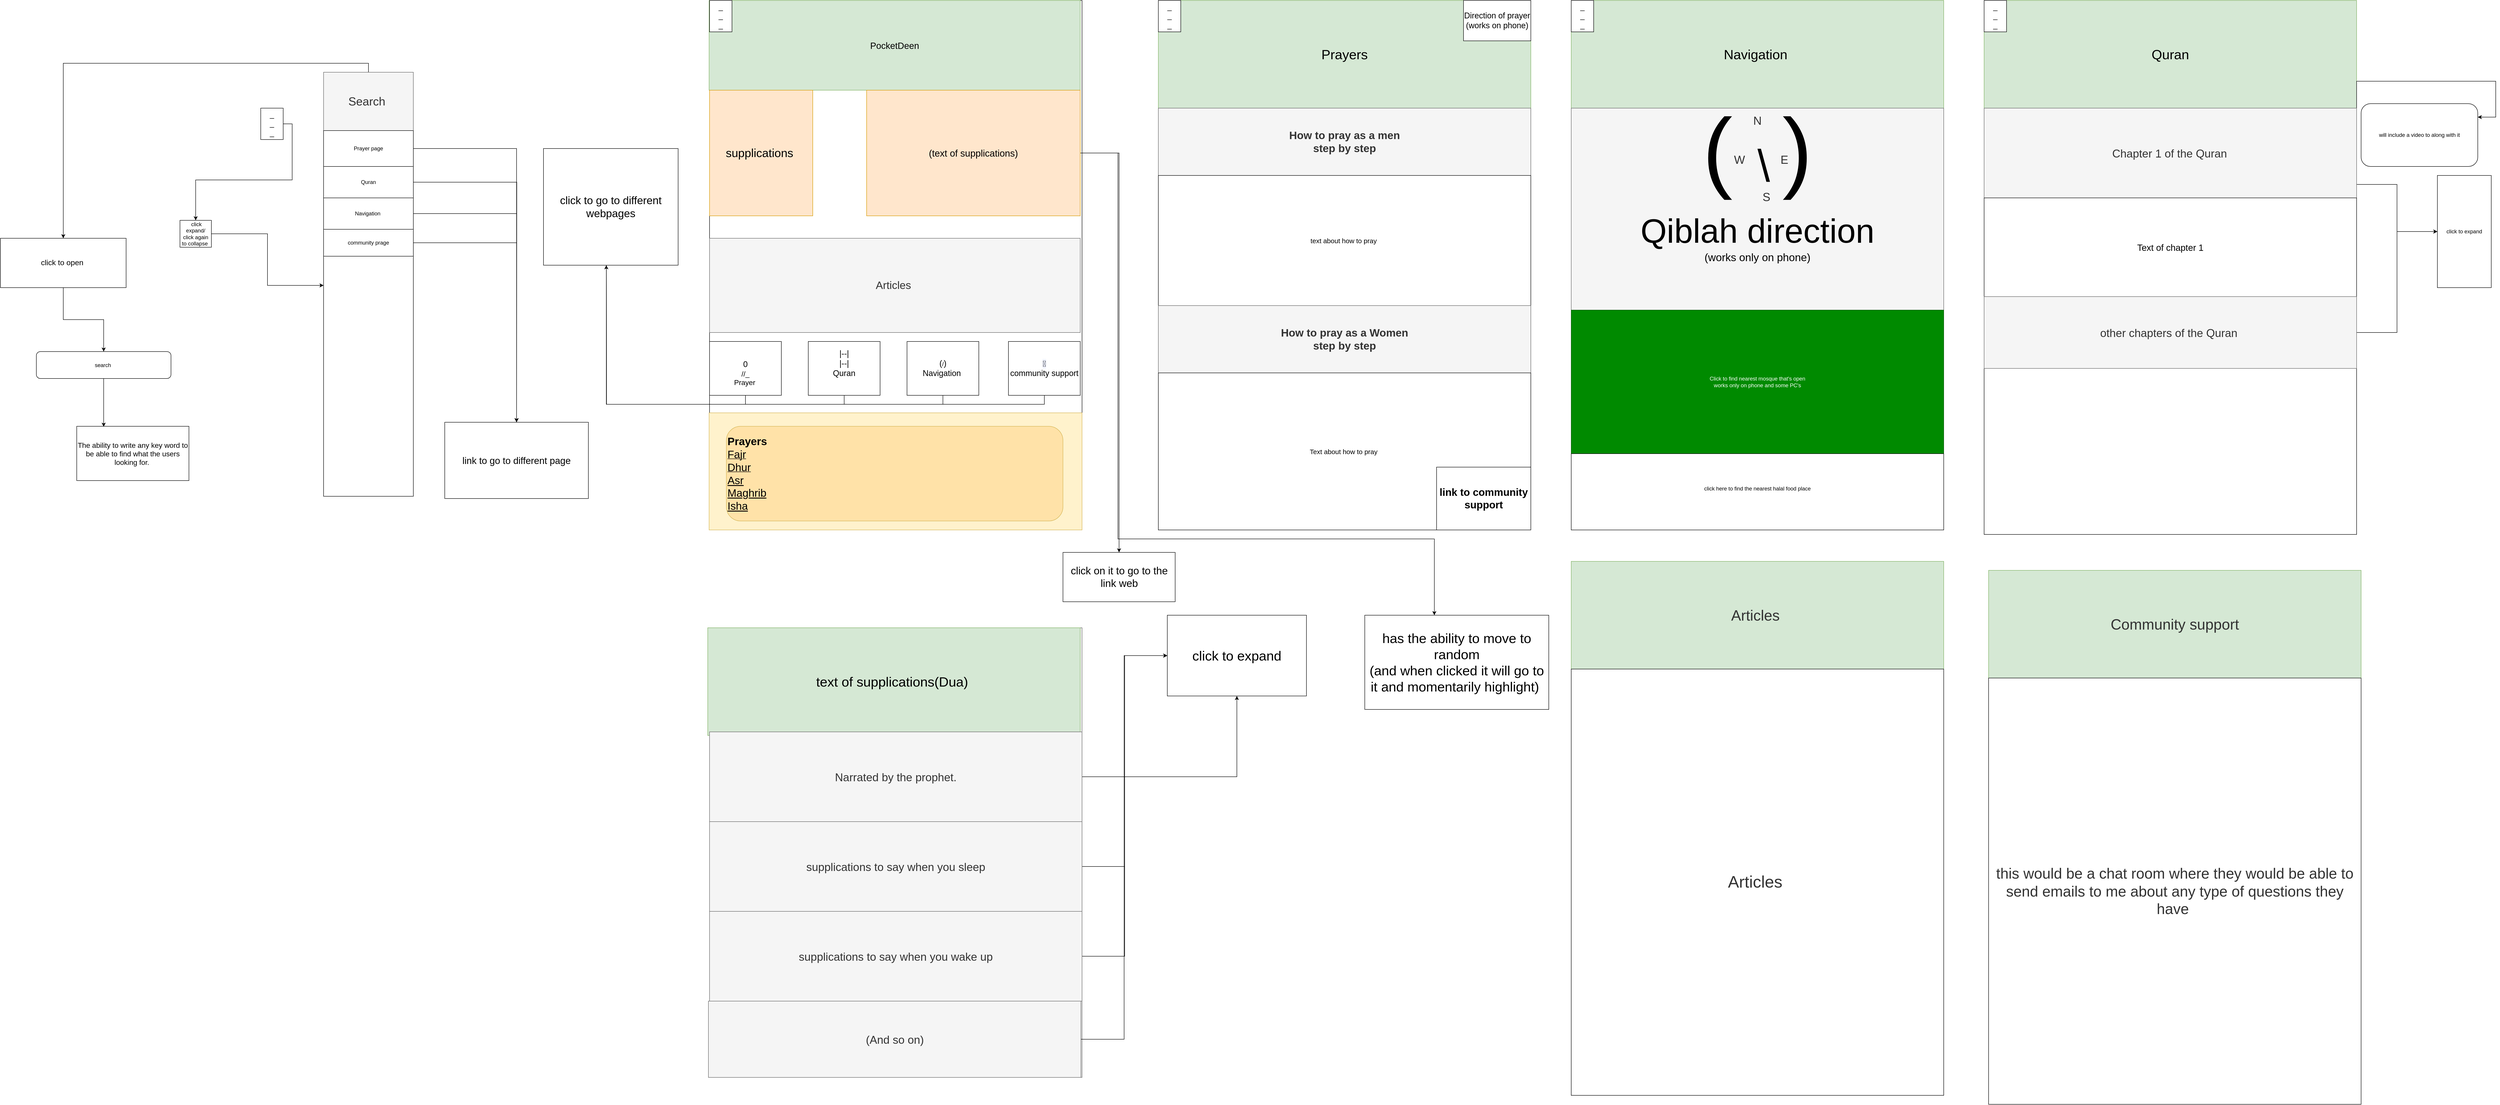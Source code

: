 <mxfile version="28.2.4">
  <diagram name="Page-1" id="fdDb_Myl37PAuaQ8_w7R">
    <mxGraphModel grid="1" page="1" gridSize="10" guides="1" tooltips="1" connect="1" arrows="1" fold="1" pageScale="1" pageWidth="827" pageHeight="1169" background="#ffffff" math="0" shadow="0">
      <root>
        <mxCell id="0" />
        <mxCell id="1" parent="0" />
        <mxCell id="-fsawPVUWkPRRmqvCutC-18" value="" style="rounded=0;whiteSpace=wrap;html=1;" vertex="1" parent="1">
          <mxGeometry x="1920" y="1260" width="830" height="1180" as="geometry" />
        </mxCell>
        <mxCell id="fMx6wqxQnJzOyqXqfQoJ-1" value="" style="rounded=0;whiteSpace=wrap;html=1;" vertex="1" parent="1">
          <mxGeometry width="830" height="1180" as="geometry" />
        </mxCell>
        <mxCell id="805hcmTVErdqekozYT9V-1" value="&lt;font style=&quot;font-size: 20px;&quot;&gt;PocketDeen&lt;/font&gt;" style="rounded=0;whiteSpace=wrap;html=1;fillColor=#d5e8d4;strokeColor=#82b366;" vertex="1" parent="1">
          <mxGeometry x="-1" width="827" height="200" as="geometry" />
        </mxCell>
        <mxCell id="805hcmTVErdqekozYT9V-2" value="&lt;font style=&quot;font-size: 17px;&quot;&gt;_&lt;/font&gt;&lt;div&gt;&lt;font style=&quot;font-size: 17px;&quot;&gt;_&lt;/font&gt;&lt;/div&gt;&lt;div&gt;&lt;font style=&quot;font-size: 17px;&quot;&gt;_&lt;/font&gt;&lt;/div&gt;" style="whiteSpace=wrap;html=1;" vertex="1" parent="1">
          <mxGeometry width="50" height="70" as="geometry" />
        </mxCell>
        <mxCell id="805hcmTVErdqekozYT9V-5" value="&lt;span style=&quot;font-size: 26px;&quot;&gt;supplications&amp;nbsp;&lt;/span&gt;" style="rounded=0;whiteSpace=wrap;html=1;fillColor=#ffe6cc;strokeColor=#d79b00;" vertex="1" parent="1">
          <mxGeometry y="200" width="230" height="280" as="geometry" />
        </mxCell>
        <mxCell id="iSZPZbHc6knosvzS08QK-1" style="edgeStyle=orthogonalEdgeStyle;rounded=0;orthogonalLoop=1;jettySize=auto;html=1;exitX=1;exitY=0.5;exitDx=0;exitDy=0;" edge="1" parent="1" source="805hcmTVErdqekozYT9V-6" target="iSZPZbHc6knosvzS08QK-3">
          <mxGeometry relative="1" as="geometry">
            <mxPoint x="920" y="1420" as="targetPoint" />
          </mxGeometry>
        </mxCell>
        <mxCell id="-fsawPVUWkPRRmqvCutC-8" style="edgeStyle=orthogonalEdgeStyle;rounded=0;orthogonalLoop=1;jettySize=auto;html=1;exitX=1;exitY=0.5;exitDx=0;exitDy=0;" edge="1" parent="1" source="805hcmTVErdqekozYT9V-6" target="-fsawPVUWkPRRmqvCutC-7">
          <mxGeometry relative="1" as="geometry">
            <Array as="points">
              <mxPoint x="910" y="340" />
              <mxPoint x="910" y="1200" />
              <mxPoint x="1615" y="1200" />
            </Array>
          </mxGeometry>
        </mxCell>
        <mxCell id="805hcmTVErdqekozYT9V-6" value="&lt;font style=&quot;font-size: 21px;&quot;&gt;(text of supplications)&lt;/font&gt;" style="rounded=0;whiteSpace=wrap;html=1;fillColor=#ffe6cc;strokeColor=#d79b00;" vertex="1" parent="1">
          <mxGeometry x="350" y="200" width="476" height="280" as="geometry" />
        </mxCell>
        <mxCell id="805hcmTVErdqekozYT9V-9" value="&lt;font style=&quot;font-size: 24px;&quot;&gt;Articles&amp;nbsp;&lt;/font&gt;" style="rounded=0;whiteSpace=wrap;html=1;fillColor=#f5f5f5;fontColor=#333333;strokeColor=#666666;" vertex="1" parent="1">
          <mxGeometry y="530" width="826" height="210" as="geometry" />
        </mxCell>
        <mxCell id="fMx6wqxQnJzOyqXqfQoJ-40" style="edgeStyle=orthogonalEdgeStyle;rounded=0;orthogonalLoop=1;jettySize=auto;html=1;exitX=0.5;exitY=1;exitDx=0;exitDy=0;entryX=0.5;entryY=1;entryDx=0;entryDy=0;" edge="1" parent="1" source="805hcmTVErdqekozYT9V-10" target="fMx6wqxQnJzOyqXqfQoJ-36">
          <mxGeometry relative="1" as="geometry">
            <Array as="points">
              <mxPoint x="80" y="900" />
              <mxPoint x="-230" y="900" />
              <mxPoint x="-230" y="560" />
            </Array>
          </mxGeometry>
        </mxCell>
        <mxCell id="805hcmTVErdqekozYT9V-10" value="&lt;div&gt;&lt;font style=&quot;font-size: 18px;&quot;&gt;&lt;br&gt;&lt;/font&gt;&lt;/div&gt;&lt;div&gt;&lt;font style=&quot;font-size: 18px;&quot;&gt;0&lt;/font&gt;&lt;/div&gt;&lt;div&gt;&lt;span style=&quot;font-size: 16px;&quot;&gt;//_&lt;/span&gt;&lt;/div&gt;&lt;font style=&quot;font-size: 16px;&quot;&gt;Prayer&lt;/font&gt;&amp;nbsp;" style="rounded=0;whiteSpace=wrap;html=1;" vertex="1" parent="1">
          <mxGeometry y="760" width="160" height="120" as="geometry" />
        </mxCell>
        <mxCell id="fMx6wqxQnJzOyqXqfQoJ-41" style="edgeStyle=orthogonalEdgeStyle;rounded=0;orthogonalLoop=1;jettySize=auto;html=1;exitX=0.5;exitY=1;exitDx=0;exitDy=0;" edge="1" parent="1" source="805hcmTVErdqekozYT9V-12">
          <mxGeometry relative="1" as="geometry">
            <mxPoint x="-230.0" y="560.0" as="targetPoint" />
          </mxGeometry>
        </mxCell>
        <mxCell id="805hcmTVErdqekozYT9V-12" value="&lt;div&gt;&lt;span style=&quot;font-size: 18px;&quot;&gt;|--|&lt;/span&gt;&lt;/div&gt;&lt;div&gt;&lt;span style=&quot;font-size: 18px;&quot;&gt;|--|&lt;/span&gt;&lt;/div&gt;&lt;div&gt;&lt;span style=&quot;background-color: transparent; color: light-dark(rgb(0, 0, 0), rgb(255, 255, 255)); font-size: 18px;&quot;&gt;Quran&lt;/span&gt;&lt;/div&gt;&lt;div&gt;&lt;span style=&quot;background-color: transparent; color: light-dark(rgb(0, 0, 0), rgb(255, 255, 255)); font-size: 18px;&quot;&gt;&lt;br&gt;&lt;/span&gt;&lt;/div&gt;" style="rounded=0;whiteSpace=wrap;html=1;" vertex="1" parent="1">
          <mxGeometry x="220" y="760" width="160" height="120" as="geometry" />
        </mxCell>
        <mxCell id="fMx6wqxQnJzOyqXqfQoJ-42" style="edgeStyle=orthogonalEdgeStyle;rounded=0;orthogonalLoop=1;jettySize=auto;html=1;exitX=0.5;exitY=1;exitDx=0;exitDy=0;" edge="1" parent="1" source="805hcmTVErdqekozYT9V-13" target="fMx6wqxQnJzOyqXqfQoJ-36">
          <mxGeometry relative="1" as="geometry">
            <Array as="points">
              <mxPoint x="520" y="900" />
              <mxPoint x="-230" y="900" />
            </Array>
          </mxGeometry>
        </mxCell>
        <mxCell id="805hcmTVErdqekozYT9V-13" value="&lt;div&gt;&lt;span style=&quot;font-size: 18px;&quot;&gt;(&lt;/span&gt;&lt;font style=&quot;font-size: 13px;&quot;&gt;/&lt;/font&gt;&lt;span style=&quot;font-size: 18px;&quot;&gt;)&lt;/span&gt;&lt;/div&gt;&lt;font style=&quot;font-size: 18px;&quot;&gt;Navigation&amp;nbsp;&lt;/font&gt;" style="rounded=0;whiteSpace=wrap;html=1;" vertex="1" parent="1">
          <mxGeometry x="440" y="760" width="160" height="120" as="geometry" />
        </mxCell>
        <mxCell id="fMx6wqxQnJzOyqXqfQoJ-43" style="edgeStyle=orthogonalEdgeStyle;rounded=0;orthogonalLoop=1;jettySize=auto;html=1;exitX=0.5;exitY=1;exitDx=0;exitDy=0;" edge="1" parent="1" source="805hcmTVErdqekozYT9V-14">
          <mxGeometry relative="1" as="geometry">
            <mxPoint x="-230.0" y="550.0" as="targetPoint" />
          </mxGeometry>
        </mxCell>
        <mxCell id="805hcmTVErdqekozYT9V-14" value="&lt;div&gt;&lt;span style=&quot;font-weight: 700; color: rgba(0, 0, 0, 0.8); font-family: Roboto, Helvetica, sans-serif; font-size: 18px; text-align: left; background-color: rgb(240, 243, 255);&quot;&gt;🤝&lt;/span&gt;&lt;/div&gt;&lt;span style=&quot;font-size: 18px;&quot;&gt;community support&lt;/span&gt;" style="rounded=0;whiteSpace=wrap;html=1;" vertex="1" parent="1">
          <mxGeometry x="666" y="760" width="160" height="120" as="geometry" />
        </mxCell>
        <mxCell id="805hcmTVErdqekozYT9V-15" value="" style="rounded=0;whiteSpace=wrap;html=1;fillColor=#fff2cc;strokeColor=#d6b656;" vertex="1" parent="1">
          <mxGeometry x="-1" y="919" width="831" height="261" as="geometry" />
        </mxCell>
        <mxCell id="fMx6wqxQnJzOyqXqfQoJ-5" value="&lt;div&gt;&lt;span style=&quot;font-size: 24px;&quot;&gt;&lt;b&gt;Prayers&lt;span style=&quot;white-space: pre;&quot;&gt;&#x9;&lt;/span&gt;&lt;span style=&quot;white-space: pre;&quot;&gt;&#x9;&lt;/span&gt;&lt;span style=&quot;white-space: pre;&quot;&gt;&#x9;&lt;/span&gt;&lt;span style=&quot;white-space: pre;&quot;&gt;&#x9;&lt;/span&gt;&lt;span style=&quot;white-space: pre;&quot;&gt;&#x9;&lt;/span&gt;&lt;span style=&quot;white-space: pre;&quot;&gt;&#x9;&lt;/span&gt;&lt;span style=&quot;white-space: pre;&quot;&gt;&#x9;&lt;/span&gt;&lt;span style=&quot;white-space: pre;&quot;&gt;&#x9;&lt;/span&gt;&lt;span style=&quot;white-space: pre;&quot;&gt;&#x9;&lt;/span&gt;&lt;span style=&quot;white-space: pre;&quot;&gt;&#x9;&lt;/span&gt;&lt;span style=&quot;white-space: pre;&quot;&gt;&#x9;&lt;/span&gt;&lt;span style=&quot;white-space: pre;&quot;&gt;&#x9;&lt;/span&gt;&lt;span style=&quot;white-space: pre;&quot;&gt;&#x9;&lt;/span&gt;&lt;span style=&quot;white-space: pre;&quot;&gt;&#x9;&lt;/span&gt;&lt;span style=&quot;white-space: pre;&quot;&gt;&#x9;&lt;/span&gt;&lt;span style=&quot;white-space: pre;&quot;&gt;&#x9;&lt;span style=&quot;white-space: pre;&quot;&gt;&#x9;&lt;/span&gt;Times&lt;/span&gt;&lt;/b&gt;&lt;/span&gt;&lt;/div&gt;&lt;u&gt;&lt;font style=&quot;font-size: 24px;&quot;&gt;Fajr&lt;span style=&quot;white-space: pre;&quot;&gt;&#x9;&lt;/span&gt;&lt;span style=&quot;white-space: pre;&quot;&gt;&#x9;&lt;/span&gt;&lt;span style=&quot;white-space: pre;&quot;&gt;&#x9;&lt;/span&gt;&lt;span style=&quot;white-space: pre;&quot;&gt;&#x9;&lt;/span&gt;&lt;span style=&quot;white-space: pre;&quot;&gt;&#x9;&lt;/span&gt;&lt;span style=&quot;white-space: pre;&quot;&gt;&#x9;&lt;/span&gt;&lt;span style=&quot;white-space: pre;&quot;&gt;&#x9;&lt;/span&gt;&lt;span style=&quot;white-space: pre;&quot;&gt;&#x9;&lt;/span&gt;&lt;span style=&quot;white-space: pre;&quot;&gt;&#x9;&lt;/span&gt;&lt;span style=&quot;white-space: pre;&quot;&gt;&#x9;&lt;/span&gt;&lt;span style=&quot;white-space: pre;&quot;&gt;&#x9;&lt;/span&gt;&lt;span style=&quot;white-space: pre;&quot;&gt;&#x9;&lt;/span&gt;&lt;span style=&quot;white-space: pre;&quot;&gt;&#x9;&lt;/span&gt;&lt;span style=&quot;white-space: pre;&quot;&gt;&#x9;&lt;/span&gt;&lt;span style=&quot;white-space: pre;&quot;&gt;&#x9;&lt;/span&gt;&lt;span style=&quot;white-space: pre;&quot;&gt;&#x9;&lt;/span&gt;&lt;span style=&quot;white-space: pre;&quot;&gt;&#x9;&lt;/span&gt;&lt;span style=&quot;white-space: pre;&quot;&gt;&#x9;&lt;span style=&quot;white-space: pre;&quot;&gt;&#x9;&lt;/span&gt;5&lt;/span&gt;:00&lt;/font&gt;&lt;/u&gt;&lt;div&gt;&lt;div&gt;&lt;u&gt;&lt;font style=&quot;font-size: 24px;&quot;&gt;Dhur&lt;span style=&quot;white-space: pre;&quot;&gt;&#x9;&lt;/span&gt;&lt;span style=&quot;white-space: pre;&quot;&gt;&#x9;&lt;/span&gt;&lt;span style=&quot;white-space: pre;&quot;&gt;&#x9;&lt;/span&gt;&lt;span style=&quot;white-space: pre;&quot;&gt;&#x9;&lt;/span&gt;&lt;span style=&quot;white-space: pre;&quot;&gt;&#x9;&lt;/span&gt;&lt;span style=&quot;white-space: pre;&quot;&gt;&#x9;&lt;/span&gt;&lt;span style=&quot;white-space: pre;&quot;&gt;&#x9;&lt;/span&gt;&lt;span style=&quot;white-space: pre;&quot;&gt;&#x9;&lt;/span&gt;&lt;span style=&quot;white-space: pre;&quot;&gt;&#x9;&lt;/span&gt;&lt;span style=&quot;white-space: pre;&quot;&gt;&#x9;&lt;/span&gt;&lt;span style=&quot;white-space: pre;&quot;&gt;&#x9;&lt;/span&gt;&lt;span style=&quot;white-space: pre;&quot;&gt;&#x9;&lt;/span&gt;&lt;span style=&quot;white-space: pre;&quot;&gt;&#x9;&lt;/span&gt;&lt;span style=&quot;white-space: pre;&quot;&gt;&#x9;&lt;/span&gt;&lt;span style=&quot;white-space: pre;&quot;&gt;&#x9;&lt;/span&gt;&lt;span style=&quot;white-space: pre;&quot;&gt;&#x9;&lt;/span&gt;&lt;span style=&quot;white-space: pre;&quot;&gt;&#x9;&lt;/span&gt;&lt;span style=&quot;white-space: pre;&quot;&gt;&#x9;&lt;/span&gt;1:0&lt;/font&gt;&lt;span style=&quot;font-size: 24px; background-color: transparent; color: light-dark(rgb(0, 0, 0), rgb(255, 255, 255));&quot;&gt;0&lt;/span&gt;&lt;/u&gt;&lt;/div&gt;&lt;div&gt;&lt;font style=&quot;font-size: 24px;&quot;&gt;&lt;u&gt;Asr&lt;span style=&quot;white-space: pre;&quot;&gt;&#x9;&lt;/span&gt;&lt;span style=&quot;white-space: pre;&quot;&gt;&#x9;&lt;/span&gt;&lt;span style=&quot;white-space: pre;&quot;&gt;&#x9;&lt;/span&gt;&lt;span style=&quot;white-space: pre;&quot;&gt;&#x9;&lt;/span&gt;&lt;span style=&quot;white-space: pre;&quot;&gt;&#x9;&lt;/span&gt;&lt;span style=&quot;white-space: pre;&quot;&gt;&#x9;&lt;/span&gt;&lt;span style=&quot;white-space: pre;&quot;&gt;&#x9;&lt;/span&gt;&lt;span style=&quot;white-space: pre;&quot;&gt;&#x9;&lt;/span&gt;&lt;span style=&quot;white-space: pre;&quot;&gt;&#x9;&lt;/span&gt;&lt;span style=&quot;white-space: pre;&quot;&gt;&#x9;&lt;/span&gt;&lt;span style=&quot;white-space: pre;&quot;&gt;&#x9;&lt;/span&gt;&lt;span style=&quot;white-space: pre;&quot;&gt;&#x9;&lt;/span&gt;&lt;span style=&quot;white-space: pre;&quot;&gt;&#x9;&lt;/span&gt;&lt;span style=&quot;white-space: pre;&quot;&gt;&#x9;&lt;/span&gt;&lt;span style=&quot;white-space: pre;&quot;&gt;&#x9;&lt;/span&gt;&lt;span style=&quot;white-space: pre;&quot;&gt;&#x9;&lt;/span&gt;&lt;span style=&quot;white-space: pre;&quot;&gt;&#x9;&lt;/span&gt;&lt;span style=&quot;white-space: pre;&quot;&gt;&#x9;&lt;/span&gt;&lt;span style=&quot;white-space: pre;&quot;&gt;&#x9;&lt;/span&gt;4:30&lt;/u&gt;&lt;/font&gt;&lt;/div&gt;&lt;div&gt;&lt;font style=&quot;font-size: 24px;&quot;&gt;&lt;u&gt;Maghrib&lt;span style=&quot;white-space: pre;&quot;&gt;&#x9;&lt;/span&gt;&lt;span style=&quot;white-space: pre;&quot;&gt;&#x9;&lt;/span&gt;&lt;span style=&quot;white-space: pre;&quot;&gt;&#x9;&lt;/span&gt;&lt;span style=&quot;white-space: pre;&quot;&gt;&#x9;&lt;/span&gt;&lt;span style=&quot;white-space: pre;&quot;&gt;&#x9;&lt;/span&gt;&lt;span style=&quot;white-space: pre;&quot;&gt;&#x9;&lt;/span&gt;&lt;span style=&quot;white-space: pre;&quot;&gt;&#x9;&lt;/span&gt;&lt;span style=&quot;white-space: pre;&quot;&gt;&#x9;&lt;/span&gt;&lt;span style=&quot;white-space: pre;&quot;&gt;&#x9;&lt;/span&gt;&lt;span style=&quot;white-space: pre;&quot;&gt;&#x9;&lt;/span&gt;&lt;span style=&quot;white-space: pre;&quot;&gt;&#x9;&lt;/span&gt;&lt;span style=&quot;white-space: pre;&quot;&gt;&#x9;&lt;/span&gt;&lt;span style=&quot;white-space: pre;&quot;&gt;&#x9;&lt;/span&gt;&lt;span style=&quot;white-space: pre;&quot;&gt;&#x9;&lt;/span&gt;&lt;span style=&quot;white-space: pre;&quot;&gt;&#x9;&lt;/span&gt;&lt;span style=&quot;white-space: pre;&quot;&gt;&#x9;&lt;/span&gt;&lt;span style=&quot;white-space: pre;&quot;&gt;&#x9;&lt;/span&gt;7:30&lt;/u&gt;&lt;/font&gt;&lt;/div&gt;&lt;div&gt;&lt;font style=&quot;font-size: 24px;&quot;&gt;&lt;u&gt;Isha&lt;span style=&quot;white-space: pre;&quot;&gt;&#x9;&lt;/span&gt;&lt;span style=&quot;white-space: pre;&quot;&gt;&#x9;&lt;/span&gt;&lt;span style=&quot;white-space: pre;&quot;&gt;&#x9;&lt;/span&gt;&lt;span style=&quot;white-space: pre;&quot;&gt;&#x9;&lt;/span&gt;&lt;span style=&quot;white-space: pre;&quot;&gt;&#x9;&lt;/span&gt;&lt;span style=&quot;white-space: pre;&quot;&gt;&#x9;&lt;/span&gt;&lt;span style=&quot;white-space: pre;&quot;&gt;&#x9;&lt;/span&gt;&lt;span style=&quot;white-space: pre;&quot;&gt;&#x9;&lt;/span&gt;&lt;span style=&quot;white-space: pre;&quot;&gt;&#x9;&lt;/span&gt;&lt;span style=&quot;white-space: pre;&quot;&gt;&#x9;&lt;/span&gt;&lt;span style=&quot;white-space: pre;&quot;&gt;&#x9;&lt;/span&gt;&lt;span style=&quot;white-space: pre;&quot;&gt;&#x9;&lt;/span&gt;&lt;span style=&quot;white-space: pre;&quot;&gt;&#x9;&lt;/span&gt;&lt;span style=&quot;white-space: pre;&quot;&gt;&#x9;&lt;/span&gt;&lt;span style=&quot;white-space: pre;&quot;&gt;&#x9;&lt;/span&gt;&lt;span style=&quot;white-space: pre;&quot;&gt;&#x9;&lt;/span&gt;&lt;span style=&quot;white-space: pre;&quot;&gt;&#x9;&lt;/span&gt;&lt;span style=&quot;white-space: pre;&quot;&gt;&#x9;&lt;/span&gt;&lt;span style=&quot;white-space: pre;&quot;&gt;&#x9;&lt;/span&gt;8:00&lt;/u&gt;&lt;/font&gt;&lt;/div&gt;&lt;/div&gt;" style="rounded=1;whiteSpace=wrap;html=1;fillColor=#FFE2A8;strokeColor=#d6b656;align=left;" vertex="1" parent="1">
          <mxGeometry x="37.5" y="949" width="750" height="211" as="geometry" />
        </mxCell>
        <mxCell id="fMx6wqxQnJzOyqXqfQoJ-8" value="" style="rounded=0;whiteSpace=wrap;html=1;" vertex="1" parent="1">
          <mxGeometry x="1000" width="830" height="1180" as="geometry" />
        </mxCell>
        <mxCell id="fMx6wqxQnJzOyqXqfQoJ-9" value="&lt;font style=&quot;font-size: 30px;&quot;&gt;Prayers&lt;/font&gt;" style="rounded=0;whiteSpace=wrap;html=1;fillColor=#d5e8d4;strokeColor=#82b366;" vertex="1" parent="1">
          <mxGeometry x="1000" width="830" height="240" as="geometry" />
        </mxCell>
        <mxCell id="fMx6wqxQnJzOyqXqfQoJ-12" value="&lt;font style=&quot;font-size: 24px;&quot;&gt;&lt;b&gt;How to pray as a men&lt;/b&gt;&lt;/font&gt;&lt;div&gt;&lt;font style=&quot;font-size: 24px;&quot;&gt;&lt;b&gt;step by step&lt;/b&gt;&lt;/font&gt;&lt;/div&gt;" style="rounded=0;whiteSpace=wrap;html=1;fillColor=#f5f5f5;strokeColor=#666666;fontColor=#333333;" vertex="1" parent="1">
          <mxGeometry x="1000" y="240" width="830" height="150" as="geometry" />
        </mxCell>
        <mxCell id="fMx6wqxQnJzOyqXqfQoJ-13" value="&lt;font style=&quot;font-size: 15px;&quot;&gt;text about how to pray&amp;nbsp;&lt;/font&gt;" style="rounded=0;whiteSpace=wrap;html=1;" vertex="1" parent="1">
          <mxGeometry x="1000" y="390" width="830" height="290" as="geometry" />
        </mxCell>
        <mxCell id="fMx6wqxQnJzOyqXqfQoJ-15" value="&lt;font style=&quot;font-size: 24px;&quot;&gt;&lt;b&gt;How to pray as a Women&lt;/b&gt;&lt;/font&gt;&lt;div&gt;&lt;font style=&quot;font-size: 24px;&quot;&gt;&lt;b&gt;step by step&lt;/b&gt;&lt;/font&gt;&lt;/div&gt;" style="rounded=0;whiteSpace=wrap;html=1;fillColor=#f5f5f5;strokeColor=#666666;fontColor=#333333;" vertex="1" parent="1">
          <mxGeometry x="1000" y="680" width="830" height="150" as="geometry" />
        </mxCell>
        <mxCell id="fMx6wqxQnJzOyqXqfQoJ-16" value="&lt;font style=&quot;font-size: 15px;&quot;&gt;Text about how to pray&amp;nbsp;&lt;/font&gt;" style="rounded=0;whiteSpace=wrap;html=1;" vertex="1" parent="1">
          <mxGeometry x="1000" y="830" width="830" height="350" as="geometry" />
        </mxCell>
        <mxCell id="fMx6wqxQnJzOyqXqfQoJ-17" value="&lt;font style=&quot;font-size: 23px;&quot;&gt;&lt;b&gt;link to community support&lt;/b&gt;&lt;/font&gt;" style="rounded=0;whiteSpace=wrap;html=1;" vertex="1" parent="1">
          <mxGeometry x="1620" y="1040" width="210" height="140" as="geometry" />
        </mxCell>
        <mxCell id="fMx6wqxQnJzOyqXqfQoJ-19" value="" style="rounded=0;whiteSpace=wrap;html=1;" vertex="1" parent="1">
          <mxGeometry x="1920" width="830" height="1180" as="geometry" />
        </mxCell>
        <mxCell id="fMx6wqxQnJzOyqXqfQoJ-21" value="&lt;span style=&quot;font-size: 30px;&quot;&gt;Navigation&amp;nbsp;&lt;/span&gt;" style="rounded=0;whiteSpace=wrap;html=1;fillColor=#d5e8d4;strokeColor=#82b366;" vertex="1" parent="1">
          <mxGeometry x="1920" width="830" height="240" as="geometry" />
        </mxCell>
        <mxCell id="fMx6wqxQnJzOyqXqfQoJ-22" value="&lt;font style=&quot;font-size: 18px;&quot;&gt;Direction of prayer&lt;/font&gt;&lt;div&gt;&lt;font style=&quot;font-size: 18px;&quot;&gt;(works on phone)&lt;/font&gt;&lt;/div&gt;" style="rounded=0;whiteSpace=wrap;html=1;" vertex="1" parent="1">
          <mxGeometry x="1680" width="150" height="90" as="geometry" />
        </mxCell>
        <mxCell id="fMx6wqxQnJzOyqXqfQoJ-23" value="&lt;div&gt;&lt;br&gt;&lt;/div&gt;&lt;font style=&quot;&quot;&gt;&lt;span style=&quot;font-size: 200px; color: rgb(0, 0, 0);&quot;&gt;(&amp;nbsp;&lt;/span&gt;&lt;span style=&quot;color: rgb(0, 0, 0); font-size: 100px;&quot;&gt;\&amp;nbsp;&lt;/span&gt;&lt;/font&gt;&lt;span style=&quot;color: light-dark(rgb(0, 0, 0), rgb(237, 237, 237)); font-size: 200px; background-color: transparent;&quot;&gt;)&lt;/span&gt;&lt;div&gt;&lt;font color=&quot;#000000&quot;&gt;&lt;br&gt;&lt;/font&gt;&lt;div&gt;&lt;div&gt;&lt;div&gt;&lt;font style=&quot;font-size: 75px;&quot;&gt;&lt;span style=&quot;color: rgb(0, 0, 0);&quot;&gt;Qiblah direction&lt;/span&gt;&lt;/font&gt;&lt;/div&gt;&lt;/div&gt;&lt;div&gt;&lt;font style=&quot;font-size: 24px;&quot; color=&quot;#000000&quot;&gt;(works only on phone)&lt;/font&gt;&lt;/div&gt;&lt;/div&gt;&lt;/div&gt;&lt;div&gt;&lt;font style=&quot;font-size: 24px;&quot; color=&quot;#000000&quot;&gt;&lt;br&gt;&lt;/font&gt;&lt;/div&gt;&lt;div&gt;&lt;font style=&quot;font-size: 24px;&quot; color=&quot;#000000&quot;&gt;&lt;br&gt;&lt;/font&gt;&lt;/div&gt;&lt;div&gt;&lt;font style=&quot;font-size: 24px;&quot; color=&quot;#000000&quot;&gt;&lt;br&gt;&lt;/font&gt;&lt;/div&gt;&lt;div&gt;&lt;font style=&quot;font-size: 24px;&quot; color=&quot;#000000&quot;&gt;&lt;br&gt;&lt;/font&gt;&lt;/div&gt;&lt;div&gt;&lt;font style=&quot;font-size: 24px;&quot; color=&quot;#000000&quot;&gt;&lt;br&gt;&lt;/font&gt;&lt;/div&gt;&lt;div&gt;&lt;font style=&quot;font-size: 24px;&quot; color=&quot;#000000&quot;&gt;&lt;br&gt;&lt;/font&gt;&lt;/div&gt;&lt;div&gt;&lt;font style=&quot;font-size: 24px;&quot; color=&quot;#000000&quot;&gt;&lt;br&gt;&lt;/font&gt;&lt;/div&gt;&lt;div&gt;&lt;font style=&quot;font-size: 24px;&quot; color=&quot;#000000&quot;&gt;&lt;br&gt;&lt;/font&gt;&lt;/div&gt;&lt;div&gt;&lt;font style=&quot;font-size: 24px;&quot; color=&quot;#000000&quot;&gt;&lt;br&gt;&lt;/font&gt;&lt;/div&gt;&lt;div&gt;&lt;font style=&quot;font-size: 24px;&quot; color=&quot;#000000&quot;&gt;&lt;br&gt;&lt;/font&gt;&lt;/div&gt;&lt;div&gt;&lt;font style=&quot;font-size: 24px;&quot; color=&quot;#000000&quot;&gt;&lt;br&gt;&lt;/font&gt;&lt;/div&gt;&lt;div&gt;&lt;font style=&quot;font-size: 24px;&quot; color=&quot;#000000&quot;&gt;&lt;br&gt;&lt;/font&gt;&lt;/div&gt;&lt;div&gt;&lt;font style=&quot;font-size: 24px;&quot; color=&quot;#000000&quot;&gt;&lt;br&gt;&lt;/font&gt;&lt;/div&gt;&lt;div&gt;&lt;font style=&quot;font-size: 24px;&quot; color=&quot;#000000&quot;&gt;&lt;br&gt;&lt;/font&gt;&lt;/div&gt;&lt;div&gt;&lt;font style=&quot;font-size: 24px;&quot; color=&quot;#000000&quot;&gt;&lt;br&gt;&lt;/font&gt;&lt;/div&gt;&lt;div&gt;&lt;font style=&quot;font-size: 24px;&quot; color=&quot;#000000&quot;&gt;&lt;br&gt;&lt;/font&gt;&lt;/div&gt;&lt;div&gt;&lt;font style=&quot;font-size: 24px;&quot; color=&quot;#000000&quot;&gt;&lt;br&gt;&lt;/font&gt;&lt;/div&gt;&lt;div&gt;&lt;font style=&quot;font-size: 24px;&quot; color=&quot;#000000&quot;&gt;&lt;br&gt;&lt;/font&gt;&lt;/div&gt;&lt;div&gt;&lt;font style=&quot;font-size: 24px;&quot; color=&quot;#000000&quot;&gt;&lt;br&gt;&lt;/font&gt;&lt;/div&gt;&lt;div&gt;&lt;font style=&quot;font-size: 24px;&quot; color=&quot;#000000&quot;&gt;&lt;br&gt;&lt;/font&gt;&lt;/div&gt;&lt;div&gt;&lt;font style=&quot;font-size: 24px;&quot; color=&quot;#000000&quot;&gt;&lt;br&gt;&lt;/font&gt;&lt;/div&gt;&lt;div&gt;&lt;font style=&quot;font-size: 24px;&quot; color=&quot;#000000&quot;&gt;&lt;br&gt;&lt;/font&gt;&lt;/div&gt;" style="rounded=0;whiteSpace=wrap;html=1;fillColor=#f5f5f5;strokeColor=#666666;fontColor=#333333;" vertex="1" parent="1">
          <mxGeometry x="1920" y="240" width="830" height="940" as="geometry" />
        </mxCell>
        <mxCell id="fMx6wqxQnJzOyqXqfQoJ-24" value="&lt;span style=&quot;font-size: 26px;&quot;&gt;N&lt;/span&gt;" style="rounded=0;whiteSpace=wrap;html=1;fillColor=none;strokeColor=none;fontColor=#333333;gradientColor=none;" vertex="1" parent="1">
          <mxGeometry x="2310" y="240" width="50" height="55" as="geometry" />
        </mxCell>
        <mxCell id="fMx6wqxQnJzOyqXqfQoJ-25" value="&lt;span style=&quot;font-size: 26px;&quot;&gt;S&lt;/span&gt;" style="rounded=0;whiteSpace=wrap;html=1;fillColor=none;strokeColor=none;fontColor=#333333;gradientColor=none;" vertex="1" parent="1">
          <mxGeometry x="2330" y="410" width="50" height="55" as="geometry" />
        </mxCell>
        <mxCell id="fMx6wqxQnJzOyqXqfQoJ-26" value="&lt;span style=&quot;font-size: 26px;&quot;&gt;W&lt;/span&gt;" style="rounded=0;whiteSpace=wrap;html=1;fillColor=none;strokeColor=none;fontColor=#333333;gradientColor=none;" vertex="1" parent="1">
          <mxGeometry x="2270" y="327.5" width="50" height="55" as="geometry" />
        </mxCell>
        <mxCell id="fMx6wqxQnJzOyqXqfQoJ-27" value="&lt;span style=&quot;font-size: 26px;&quot;&gt;E&lt;/span&gt;" style="rounded=0;whiteSpace=wrap;html=1;fillColor=none;strokeColor=none;fontColor=#333333;gradientColor=none;" vertex="1" parent="1">
          <mxGeometry x="2370" y="327.5" width="50" height="55" as="geometry" />
        </mxCell>
        <mxCell id="fMx6wqxQnJzOyqXqfQoJ-29" value="" style="rounded=0;whiteSpace=wrap;html=1;" vertex="1" parent="1">
          <mxGeometry x="2840" y="10" width="830" height="1180" as="geometry" />
        </mxCell>
        <mxCell id="fMx6wqxQnJzOyqXqfQoJ-30" value="&lt;span style=&quot;font-size: 30px;&quot;&gt;Quran&lt;/span&gt;" style="rounded=0;whiteSpace=wrap;html=1;fillColor=#d5e8d4;strokeColor=#82b366;" vertex="1" parent="1">
          <mxGeometry x="2840" width="830" height="240" as="geometry" />
        </mxCell>
        <mxCell id="fMx6wqxQnJzOyqXqfQoJ-36" value="&lt;font style=&quot;font-size: 24px;&quot;&gt;click to go to different webpages&lt;/font&gt;" style="rounded=0;whiteSpace=wrap;html=1;" vertex="1" parent="1">
          <mxGeometry x="-370" y="330" width="300" height="260" as="geometry" />
        </mxCell>
        <mxCell id="fMx6wqxQnJzOyqXqfQoJ-45" style="edgeStyle=orthogonalEdgeStyle;rounded=0;orthogonalLoop=1;jettySize=auto;html=1;exitX=1;exitY=0.5;exitDx=0;exitDy=0;" edge="1" parent="1" source="fMx6wqxQnJzOyqXqfQoJ-44" target="fMx6wqxQnJzOyqXqfQoJ-46">
          <mxGeometry relative="1" as="geometry">
            <mxPoint x="3960" y="490.0" as="targetPoint" />
            <Array as="points">
              <mxPoint x="3670" y="410" />
              <mxPoint x="3760" y="410" />
              <mxPoint x="3760" y="515" />
            </Array>
          </mxGeometry>
        </mxCell>
        <mxCell id="A_oiCXXMqpX1s3CSDb4U-6" style="edgeStyle=orthogonalEdgeStyle;rounded=0;orthogonalLoop=1;jettySize=auto;html=1;exitX=1;exitY=0.5;exitDx=0;exitDy=0;" edge="1" parent="1" source="fMx6wqxQnJzOyqXqfQoJ-44" target="A_oiCXXMqpX1s3CSDb4U-7">
          <mxGeometry relative="1" as="geometry">
            <mxPoint x="4220.0" y="90.0" as="targetPoint" />
            <Array as="points">
              <mxPoint x="3670" y="180" />
              <mxPoint x="3980" y="180" />
              <mxPoint x="3980" y="260" />
            </Array>
          </mxGeometry>
        </mxCell>
        <mxCell id="fMx6wqxQnJzOyqXqfQoJ-44" value="&lt;font style=&quot;font-size: 25px;&quot;&gt;Chapter 1 of the Quran&lt;/font&gt;&amp;nbsp;" style="rounded=0;whiteSpace=wrap;html=1;fillColor=#f5f5f5;fontColor=#333333;strokeColor=#666666;" vertex="1" parent="1">
          <mxGeometry x="2840" y="240" width="830" height="200" as="geometry" />
        </mxCell>
        <mxCell id="fMx6wqxQnJzOyqXqfQoJ-46" value="click to expand" style="rounded=0;whiteSpace=wrap;html=1;" vertex="1" parent="1">
          <mxGeometry x="3850" y="390" width="120" height="250" as="geometry" />
        </mxCell>
        <mxCell id="fMx6wqxQnJzOyqXqfQoJ-47" value="&lt;font style=&quot;font-size: 20px;&quot;&gt;Text of chapter 1&lt;/font&gt;" style="rounded=0;whiteSpace=wrap;html=1;" vertex="1" parent="1">
          <mxGeometry x="2840" y="440" width="830" height="220" as="geometry" />
        </mxCell>
        <mxCell id="A_oiCXXMqpX1s3CSDb4U-5" style="edgeStyle=orthogonalEdgeStyle;rounded=0;orthogonalLoop=1;jettySize=auto;html=1;exitX=1;exitY=0.5;exitDx=0;exitDy=0;entryX=0;entryY=0.5;entryDx=0;entryDy=0;" edge="1" parent="1" source="fMx6wqxQnJzOyqXqfQoJ-49" target="fMx6wqxQnJzOyqXqfQoJ-46">
          <mxGeometry relative="1" as="geometry" />
        </mxCell>
        <mxCell id="fMx6wqxQnJzOyqXqfQoJ-49" value="&lt;font style=&quot;font-size: 25px;&quot;&gt;other chapters of the Quran&amp;nbsp;&lt;/font&gt;" style="rounded=0;whiteSpace=wrap;html=1;fillColor=#f5f5f5;fontColor=#333333;strokeColor=#666666;" vertex="1" parent="1">
          <mxGeometry x="2840" y="660" width="830" height="160" as="geometry" />
        </mxCell>
        <mxCell id="fMx6wqxQnJzOyqXqfQoJ-50" value="&lt;font style=&quot;font-size: 17px;&quot;&gt;_&lt;/font&gt;&lt;div&gt;&lt;font style=&quot;font-size: 17px;&quot;&gt;_&lt;/font&gt;&lt;/div&gt;&lt;div&gt;&lt;font style=&quot;font-size: 17px;&quot;&gt;_&lt;/font&gt;&lt;/div&gt;" style="whiteSpace=wrap;html=1;" vertex="1" parent="1">
          <mxGeometry x="1000" width="50" height="70" as="geometry" />
        </mxCell>
        <mxCell id="fMx6wqxQnJzOyqXqfQoJ-51" value="&lt;font style=&quot;font-size: 17px;&quot;&gt;_&lt;/font&gt;&lt;div&gt;&lt;font style=&quot;font-size: 17px;&quot;&gt;_&lt;/font&gt;&lt;/div&gt;&lt;div&gt;&lt;font style=&quot;font-size: 17px;&quot;&gt;_&lt;/font&gt;&lt;/div&gt;" style="whiteSpace=wrap;html=1;" vertex="1" parent="1">
          <mxGeometry x="1920" width="50" height="70" as="geometry" />
        </mxCell>
        <mxCell id="fMx6wqxQnJzOyqXqfQoJ-52" value="&lt;font style=&quot;font-size: 17px;&quot;&gt;_&lt;/font&gt;&lt;div&gt;&lt;font style=&quot;font-size: 17px;&quot;&gt;_&lt;/font&gt;&lt;/div&gt;&lt;div&gt;&lt;font style=&quot;font-size: 17px;&quot;&gt;_&lt;/font&gt;&lt;/div&gt;" style="whiteSpace=wrap;html=1;" vertex="1" parent="1">
          <mxGeometry x="2840" width="50" height="70" as="geometry" />
        </mxCell>
        <mxCell id="fMx6wqxQnJzOyqXqfQoJ-54" style="edgeStyle=orthogonalEdgeStyle;rounded=0;orthogonalLoop=1;jettySize=auto;html=1;exitX=1;exitY=0.5;exitDx=0;exitDy=0;" edge="1" parent="1" source="fMx6wqxQnJzOyqXqfQoJ-53" target="fMx6wqxQnJzOyqXqfQoJ-55">
          <mxGeometry relative="1" as="geometry">
            <mxPoint x="-880.0" y="540" as="targetPoint" />
          </mxGeometry>
        </mxCell>
        <mxCell id="fMx6wqxQnJzOyqXqfQoJ-53" value="&lt;font style=&quot;font-size: 17px;&quot;&gt;_&lt;/font&gt;&lt;div&gt;&lt;font style=&quot;font-size: 17px;&quot;&gt;_&lt;/font&gt;&lt;/div&gt;&lt;div&gt;&lt;font style=&quot;font-size: 17px;&quot;&gt;_&lt;/font&gt;&lt;/div&gt;" style="whiteSpace=wrap;html=1;" vertex="1" parent="1">
          <mxGeometry x="-1000" y="240" width="50" height="70" as="geometry" />
        </mxCell>
        <mxCell id="fMx6wqxQnJzOyqXqfQoJ-56" style="edgeStyle=orthogonalEdgeStyle;rounded=0;orthogonalLoop=1;jettySize=auto;html=1;exitX=1;exitY=0.5;exitDx=0;exitDy=0;" edge="1" parent="1" source="fMx6wqxQnJzOyqXqfQoJ-55" target="fMx6wqxQnJzOyqXqfQoJ-57">
          <mxGeometry relative="1" as="geometry">
            <mxPoint x="-910.0" y="610" as="targetPoint" />
          </mxGeometry>
        </mxCell>
        <mxCell id="fMx6wqxQnJzOyqXqfQoJ-55" value="&amp;nbsp;click expand/ click again to collapse&amp;nbsp;" style="rounded=0;whiteSpace=wrap;html=1;" vertex="1" parent="1">
          <mxGeometry x="-1180" y="490" width="70" height="60" as="geometry" />
        </mxCell>
        <mxCell id="fMx6wqxQnJzOyqXqfQoJ-57" value="" style="rounded=0;whiteSpace=wrap;html=1;" vertex="1" parent="1">
          <mxGeometry x="-860" y="165" width="200" height="940" as="geometry" />
        </mxCell>
        <mxCell id="-fsawPVUWkPRRmqvCutC-23" style="edgeStyle=orthogonalEdgeStyle;rounded=0;orthogonalLoop=1;jettySize=auto;html=1;exitX=0.5;exitY=0;exitDx=0;exitDy=0;" edge="1" parent="1" source="fMx6wqxQnJzOyqXqfQoJ-58" target="-fsawPVUWkPRRmqvCutC-20">
          <mxGeometry relative="1" as="geometry" />
        </mxCell>
        <mxCell id="fMx6wqxQnJzOyqXqfQoJ-58" value="&lt;font style=&quot;font-size: 26px;&quot;&gt;Search&amp;nbsp;&lt;/font&gt;" style="rounded=0;whiteSpace=wrap;html=1;fillColor=#f5f5f5;fontColor=#333333;strokeColor=#666666;" vertex="1" parent="1">
          <mxGeometry x="-860" y="160" width="200" height="130" as="geometry" />
        </mxCell>
        <mxCell id="fMx6wqxQnJzOyqXqfQoJ-69" style="edgeStyle=orthogonalEdgeStyle;rounded=0;orthogonalLoop=1;jettySize=auto;html=1;exitX=1;exitY=0.5;exitDx=0;exitDy=0;entryX=0.5;entryY=0;entryDx=0;entryDy=0;" edge="1" parent="1" source="fMx6wqxQnJzOyqXqfQoJ-59" target="fMx6wqxQnJzOyqXqfQoJ-68">
          <mxGeometry relative="1" as="geometry" />
        </mxCell>
        <mxCell id="fMx6wqxQnJzOyqXqfQoJ-59" value="Prayer page" style="rounded=0;whiteSpace=wrap;html=1;" vertex="1" parent="1">
          <mxGeometry x="-860" y="290" width="200" height="80" as="geometry" />
        </mxCell>
        <mxCell id="fMx6wqxQnJzOyqXqfQoJ-70" style="edgeStyle=orthogonalEdgeStyle;rounded=0;orthogonalLoop=1;jettySize=auto;html=1;exitX=1;exitY=0.5;exitDx=0;exitDy=0;" edge="1" parent="1" source="fMx6wqxQnJzOyqXqfQoJ-60">
          <mxGeometry relative="1" as="geometry">
            <mxPoint x="-430.0" y="940" as="targetPoint" />
          </mxGeometry>
        </mxCell>
        <mxCell id="fMx6wqxQnJzOyqXqfQoJ-60" value="Quran" style="rounded=0;whiteSpace=wrap;html=1;" vertex="1" parent="1">
          <mxGeometry x="-860" y="370" width="200" height="70" as="geometry" />
        </mxCell>
        <mxCell id="fMx6wqxQnJzOyqXqfQoJ-71" style="edgeStyle=orthogonalEdgeStyle;rounded=0;orthogonalLoop=1;jettySize=auto;html=1;exitX=1;exitY=0.5;exitDx=0;exitDy=0;" edge="1" parent="1" source="fMx6wqxQnJzOyqXqfQoJ-61" target="fMx6wqxQnJzOyqXqfQoJ-68">
          <mxGeometry relative="1" as="geometry" />
        </mxCell>
        <mxCell id="fMx6wqxQnJzOyqXqfQoJ-61" value="Navigation&amp;nbsp;" style="rounded=0;whiteSpace=wrap;html=1;" vertex="1" parent="1">
          <mxGeometry x="-860" y="440" width="200" height="70" as="geometry" />
        </mxCell>
        <mxCell id="fMx6wqxQnJzOyqXqfQoJ-73" style="edgeStyle=orthogonalEdgeStyle;rounded=0;orthogonalLoop=1;jettySize=auto;html=1;exitX=1;exitY=0.5;exitDx=0;exitDy=0;entryX=0.5;entryY=0;entryDx=0;entryDy=0;" edge="1" parent="1" source="fMx6wqxQnJzOyqXqfQoJ-62" target="fMx6wqxQnJzOyqXqfQoJ-68">
          <mxGeometry relative="1" as="geometry" />
        </mxCell>
        <mxCell id="fMx6wqxQnJzOyqXqfQoJ-62" value="community prage" style="rounded=0;whiteSpace=wrap;html=1;" vertex="1" parent="1">
          <mxGeometry x="-860" y="510" width="200" height="60" as="geometry" />
        </mxCell>
        <mxCell id="fMx6wqxQnJzOyqXqfQoJ-68" value="&lt;font style=&quot;font-size: 21px;&quot;&gt;link to go to different page&lt;/font&gt;" style="rounded=0;whiteSpace=wrap;html=1;" vertex="1" parent="1">
          <mxGeometry x="-590" y="940" width="320" height="170" as="geometry" />
        </mxCell>
        <mxCell id="iSZPZbHc6knosvzS08QK-3" value="&lt;font style=&quot;font-size: 23px;&quot;&gt;click on it to go to the link web&lt;/font&gt;" style="rounded=0;whiteSpace=wrap;html=1;" vertex="1" parent="1">
          <mxGeometry x="787.5" y="1230" width="250" height="110" as="geometry" />
        </mxCell>
        <mxCell id="-fsawPVUWkPRRmqvCutC-1" value="" style="rounded=0;whiteSpace=wrap;html=1;fillColor=#f5f5f5;strokeColor=#666666;fontColor=#333333;" vertex="1" parent="1">
          <mxGeometry y="1398" width="830" height="1002" as="geometry" />
        </mxCell>
        <mxCell id="-fsawPVUWkPRRmqvCutC-2" value="&lt;span style=&quot;font-size: 30px;&quot;&gt;text of supplications(Dua)&amp;nbsp;&lt;/span&gt;" style="rounded=0;whiteSpace=wrap;html=1;fillColor=#d5e8d4;strokeColor=#82b366;" vertex="1" parent="1">
          <mxGeometry x="-4" y="1398" width="830" height="240" as="geometry" />
        </mxCell>
        <mxCell id="-fsawPVUWkPRRmqvCutC-4" style="edgeStyle=orthogonalEdgeStyle;rounded=0;orthogonalLoop=1;jettySize=auto;html=1;exitX=1;exitY=0.5;exitDx=0;exitDy=0;" edge="1" parent="1" source="-fsawPVUWkPRRmqvCutC-3" target="-fsawPVUWkPRRmqvCutC-5">
          <mxGeometry relative="1" as="geometry">
            <mxPoint x="1080" y="1650" as="targetPoint" />
          </mxGeometry>
        </mxCell>
        <mxCell id="-fsawPVUWkPRRmqvCutC-3" value="&lt;span style=&quot;font-size: 25px;&quot;&gt;Narrated by the prophet.&lt;/span&gt;" style="rounded=0;whiteSpace=wrap;html=1;fillColor=#f5f5f5;fontColor=#333333;strokeColor=#666666;" vertex="1" parent="1">
          <mxGeometry y="1630" width="830" height="200" as="geometry" />
        </mxCell>
        <mxCell id="-fsawPVUWkPRRmqvCutC-5" value="&lt;font style=&quot;font-size: 30px;&quot;&gt;click to expand&lt;/font&gt;" style="rounded=0;whiteSpace=wrap;html=1;" vertex="1" parent="1">
          <mxGeometry x="1020" y="1370" width="310" height="180" as="geometry" />
        </mxCell>
        <mxCell id="-fsawPVUWkPRRmqvCutC-7" value="&lt;span style=&quot;font-size: 30px;&quot;&gt;has the ability to move to random&lt;/span&gt;&lt;div&gt;&lt;span style=&quot;font-size: 30px;&quot;&gt;(and when clicked it will go to it and momentarily highlight)&amp;nbsp;&lt;/span&gt;&lt;/div&gt;" style="rounded=0;whiteSpace=wrap;html=1;" vertex="1" parent="1">
          <mxGeometry x="1460" y="1370" width="410" height="210" as="geometry" />
        </mxCell>
        <mxCell id="-fsawPVUWkPRRmqvCutC-12" style="edgeStyle=orthogonalEdgeStyle;rounded=0;orthogonalLoop=1;jettySize=auto;html=1;exitX=1;exitY=0.5;exitDx=0;exitDy=0;entryX=0;entryY=0.5;entryDx=0;entryDy=0;" edge="1" parent="1" source="-fsawPVUWkPRRmqvCutC-10" target="-fsawPVUWkPRRmqvCutC-5">
          <mxGeometry relative="1" as="geometry" />
        </mxCell>
        <mxCell id="-fsawPVUWkPRRmqvCutC-10" value="&lt;span style=&quot;font-size: 25px;&quot;&gt;supplications to say when you sleep&lt;/span&gt;" style="rounded=0;whiteSpace=wrap;html=1;fillColor=#f5f5f5;fontColor=#333333;strokeColor=#666666;" vertex="1" parent="1">
          <mxGeometry y="1830" width="830" height="200" as="geometry" />
        </mxCell>
        <mxCell id="-fsawPVUWkPRRmqvCutC-13" style="edgeStyle=orthogonalEdgeStyle;rounded=0;orthogonalLoop=1;jettySize=auto;html=1;exitX=1;exitY=0.5;exitDx=0;exitDy=0;entryX=0;entryY=0.5;entryDx=0;entryDy=0;" edge="1" parent="1" source="-fsawPVUWkPRRmqvCutC-11" target="-fsawPVUWkPRRmqvCutC-5">
          <mxGeometry relative="1" as="geometry" />
        </mxCell>
        <mxCell id="-fsawPVUWkPRRmqvCutC-11" value="&lt;span style=&quot;font-size: 25px;&quot;&gt;supplications to say when you wake up&lt;/span&gt;" style="rounded=0;whiteSpace=wrap;html=1;fillColor=#f5f5f5;fontColor=#333333;strokeColor=#666666;" vertex="1" parent="1">
          <mxGeometry y="2030" width="830" height="200" as="geometry" />
        </mxCell>
        <mxCell id="-fsawPVUWkPRRmqvCutC-15" style="edgeStyle=orthogonalEdgeStyle;rounded=0;orthogonalLoop=1;jettySize=auto;html=1;exitX=1;exitY=0.5;exitDx=0;exitDy=0;entryX=0;entryY=0.5;entryDx=0;entryDy=0;" edge="1" parent="1" source="-fsawPVUWkPRRmqvCutC-14" target="-fsawPVUWkPRRmqvCutC-5">
          <mxGeometry relative="1" as="geometry" />
        </mxCell>
        <mxCell id="-fsawPVUWkPRRmqvCutC-14" value="&lt;span style=&quot;font-size: 25px;&quot;&gt;(And so on)&lt;/span&gt;" style="rounded=0;whiteSpace=wrap;html=1;fillColor=#f5f5f5;fontColor=#333333;strokeColor=#666666;" vertex="1" parent="1">
          <mxGeometry x="-2.5" y="2230" width="830" height="170" as="geometry" />
        </mxCell>
        <mxCell id="-fsawPVUWkPRRmqvCutC-17" value="&lt;span style=&quot;color: rgb(51, 51, 51);&quot;&gt;&lt;font style=&quot;font-size: 33px;&quot;&gt;Articles&amp;nbsp;&lt;/font&gt;&lt;/span&gt;" style="rounded=0;whiteSpace=wrap;html=1;fillColor=#d5e8d4;strokeColor=#82b366;" vertex="1" parent="1">
          <mxGeometry x="1920" y="1250" width="830" height="240" as="geometry" />
        </mxCell>
        <mxCell id="-fsawPVUWkPRRmqvCutC-19" value="&lt;span style=&quot;color: rgb(51, 51, 51);&quot;&gt;&lt;font style=&quot;font-size: 37px;&quot;&gt;Articles&amp;nbsp;&lt;/font&gt;&lt;/span&gt;" style="rounded=0;whiteSpace=wrap;html=1;" vertex="1" parent="1">
          <mxGeometry x="1920" y="1490" width="830" height="950" as="geometry" />
        </mxCell>
        <mxCell id="-fsawPVUWkPRRmqvCutC-27" style="edgeStyle=orthogonalEdgeStyle;rounded=0;orthogonalLoop=1;jettySize=auto;html=1;exitX=0.5;exitY=1;exitDx=0;exitDy=0;entryX=0.5;entryY=0;entryDx=0;entryDy=0;" edge="1" parent="1" source="-fsawPVUWkPRRmqvCutC-20" target="-fsawPVUWkPRRmqvCutC-25">
          <mxGeometry relative="1" as="geometry" />
        </mxCell>
        <mxCell id="-fsawPVUWkPRRmqvCutC-20" value="&lt;div&gt;&lt;font style=&quot;font-size: 17px;&quot;&gt;click to open&amp;nbsp;&lt;/font&gt;&lt;/div&gt;" style="rounded=0;whiteSpace=wrap;html=1;" vertex="1" parent="1">
          <mxGeometry x="-1580" y="530" width="280" height="110" as="geometry" />
        </mxCell>
        <mxCell id="-fsawPVUWkPRRmqvCutC-26" style="edgeStyle=orthogonalEdgeStyle;rounded=0;orthogonalLoop=1;jettySize=auto;html=1;exitX=0.5;exitY=1;exitDx=0;exitDy=0;" edge="1" parent="1" source="-fsawPVUWkPRRmqvCutC-25">
          <mxGeometry relative="1" as="geometry">
            <mxPoint x="-1350" y="950" as="targetPoint" />
          </mxGeometry>
        </mxCell>
        <mxCell id="-fsawPVUWkPRRmqvCutC-25" value="search&amp;nbsp;" style="rounded=1;whiteSpace=wrap;html=1;" vertex="1" parent="1">
          <mxGeometry x="-1500" y="782.5" width="300" height="60" as="geometry" />
        </mxCell>
        <mxCell id="-fsawPVUWkPRRmqvCutC-35" value="&lt;font style=&quot;font-size: 16px;&quot;&gt;The ability to write any key word to be able to find what the users looking for.&amp;nbsp;&lt;/font&gt;" style="rounded=0;whiteSpace=wrap;html=1;" vertex="1" parent="1">
          <mxGeometry x="-1410" y="949" width="250" height="121" as="geometry" />
        </mxCell>
        <mxCell id="-fsawPVUWkPRRmqvCutC-36" value="" style="rounded=0;whiteSpace=wrap;html=1;" vertex="1" parent="1">
          <mxGeometry x="2850" y="1280" width="830" height="1180" as="geometry" />
        </mxCell>
        <mxCell id="-fsawPVUWkPRRmqvCutC-37" value="&lt;span style=&quot;color: rgb(51, 51, 51);&quot;&gt;&lt;font style=&quot;font-size: 33px;&quot;&gt;Community support&lt;/font&gt;&lt;/span&gt;" style="rounded=0;whiteSpace=wrap;html=1;fillColor=#d5e8d4;strokeColor=#82b366;" vertex="1" parent="1">
          <mxGeometry x="2850" y="1270" width="830" height="240" as="geometry" />
        </mxCell>
        <mxCell id="-fsawPVUWkPRRmqvCutC-38" value="&lt;font color=&quot;#333333&quot;&gt;&lt;span style=&quot;font-size: 33px;&quot;&gt;this would be a chat room where they would be able to send emails to me about any type of questions they have&amp;nbsp;&lt;/span&gt;&lt;/font&gt;" style="rounded=0;whiteSpace=wrap;html=1;" vertex="1" parent="1">
          <mxGeometry x="2850" y="1510" width="830" height="950" as="geometry" />
        </mxCell>
        <mxCell id="A_oiCXXMqpX1s3CSDb4U-1" value="Click to find nearest mosque that&#39;s open&lt;div&gt;works only on phone and some PC&#39;s&lt;/div&gt;" style="rounded=0;whiteSpace=wrap;html=1;fillColor=#008a00;strokeColor=#005700;fontColor=#ffffff;" vertex="1" parent="1">
          <mxGeometry x="1920" y="690" width="830" height="320" as="geometry" />
        </mxCell>
        <mxCell id="A_oiCXXMqpX1s3CSDb4U-2" value="" style="rounded=0;whiteSpace=wrap;html=1;" vertex="1" parent="1">
          <mxGeometry x="1920" y="1010" width="830" height="170" as="geometry" />
        </mxCell>
        <mxCell id="A_oiCXXMqpX1s3CSDb4U-3" value="click here to find the nearest halal food place&lt;div&gt;&lt;br&gt;&lt;/div&gt;" style="rounded=0;whiteSpace=wrap;html=1;" vertex="1" parent="1">
          <mxGeometry x="1920" y="1010" width="830" height="170" as="geometry" />
        </mxCell>
        <mxCell id="A_oiCXXMqpX1s3CSDb4U-7" value="will include a video to along with it" style="rounded=1;whiteSpace=wrap;html=1;" vertex="1" parent="1">
          <mxGeometry x="3680" y="230" width="260" height="140" as="geometry" />
        </mxCell>
      </root>
    </mxGraphModel>
  </diagram>
</mxfile>

